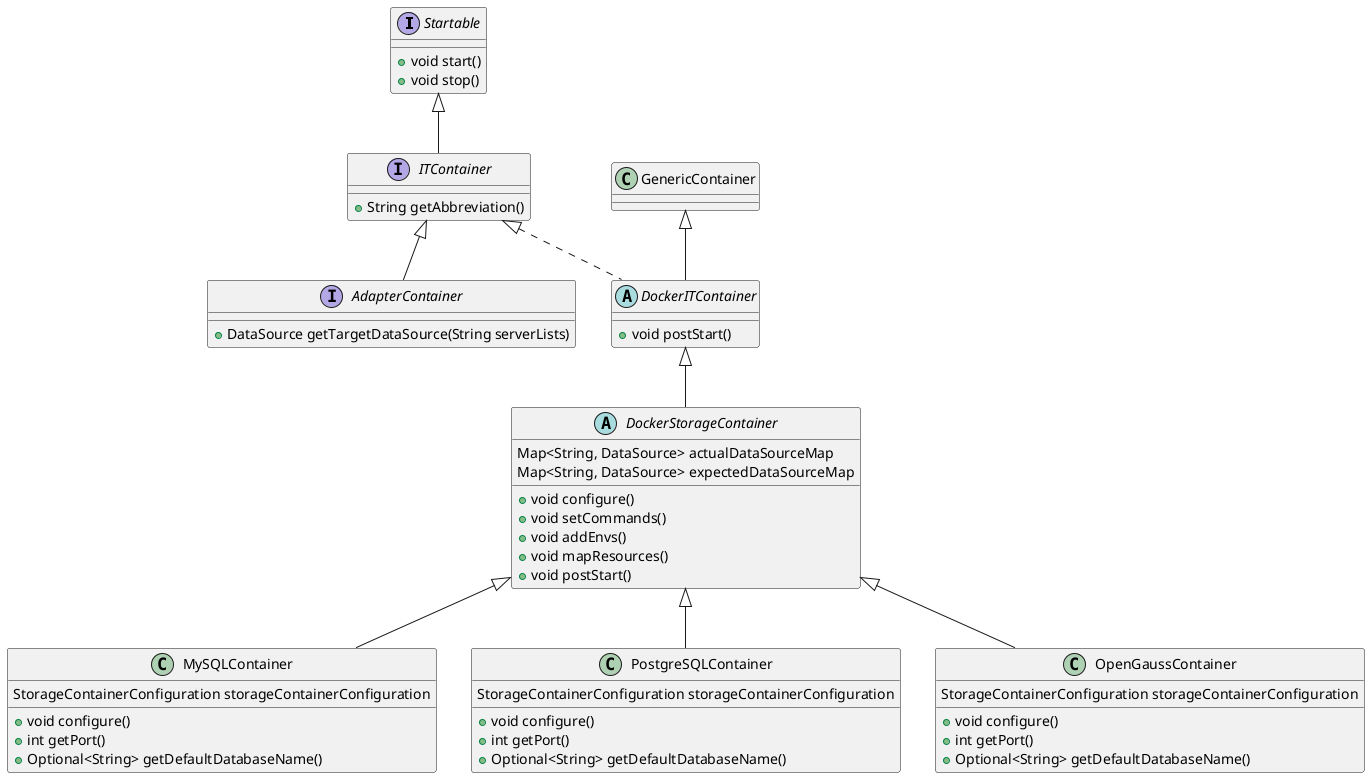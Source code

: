@startuml
'https://plantuml.com/class-diagram

interface Startable {
    +void start()
    +void stop()
}

interface ITContainer {
    +String getAbbreviation()
}

interface AdapterContainer {
    +DataSource getTargetDataSource(String serverLists)
}

class GenericContainer

abstract DockerITContainer {
    +void postStart()
}

abstract DockerStorageContainer {
    Map<String, DataSource> actualDataSourceMap
    Map<String, DataSource> expectedDataSourceMap
    +void configure()
    +void setCommands()
    +void addEnvs()
    +void mapResources()
    +void postStart()
}

class MySQLContainer {
    StorageContainerConfiguration storageContainerConfiguration
    +void configure()
    +int getPort()
    +Optional<String> getDefaultDatabaseName()
}

class PostgreSQLContainer {
    StorageContainerConfiguration storageContainerConfiguration
    +void configure()
    +int getPort()
    +Optional<String> getDefaultDatabaseName()
}

class OpenGaussContainer {
    StorageContainerConfiguration storageContainerConfiguration
    +void configure()
    +int getPort()
    +Optional<String> getDefaultDatabaseName()
}

Startable <|-- ITContainer
ITContainer <|-- AdapterContainer
GenericContainer <|-- DockerITContainer
ITContainer <|.. DockerITContainer

DockerITContainer <|-- DockerStorageContainer

DockerStorageContainer <|-- MySQLContainer
DockerStorageContainer <|-- PostgreSQLContainer
DockerStorageContainer <|-- OpenGaussContainer

@enduml